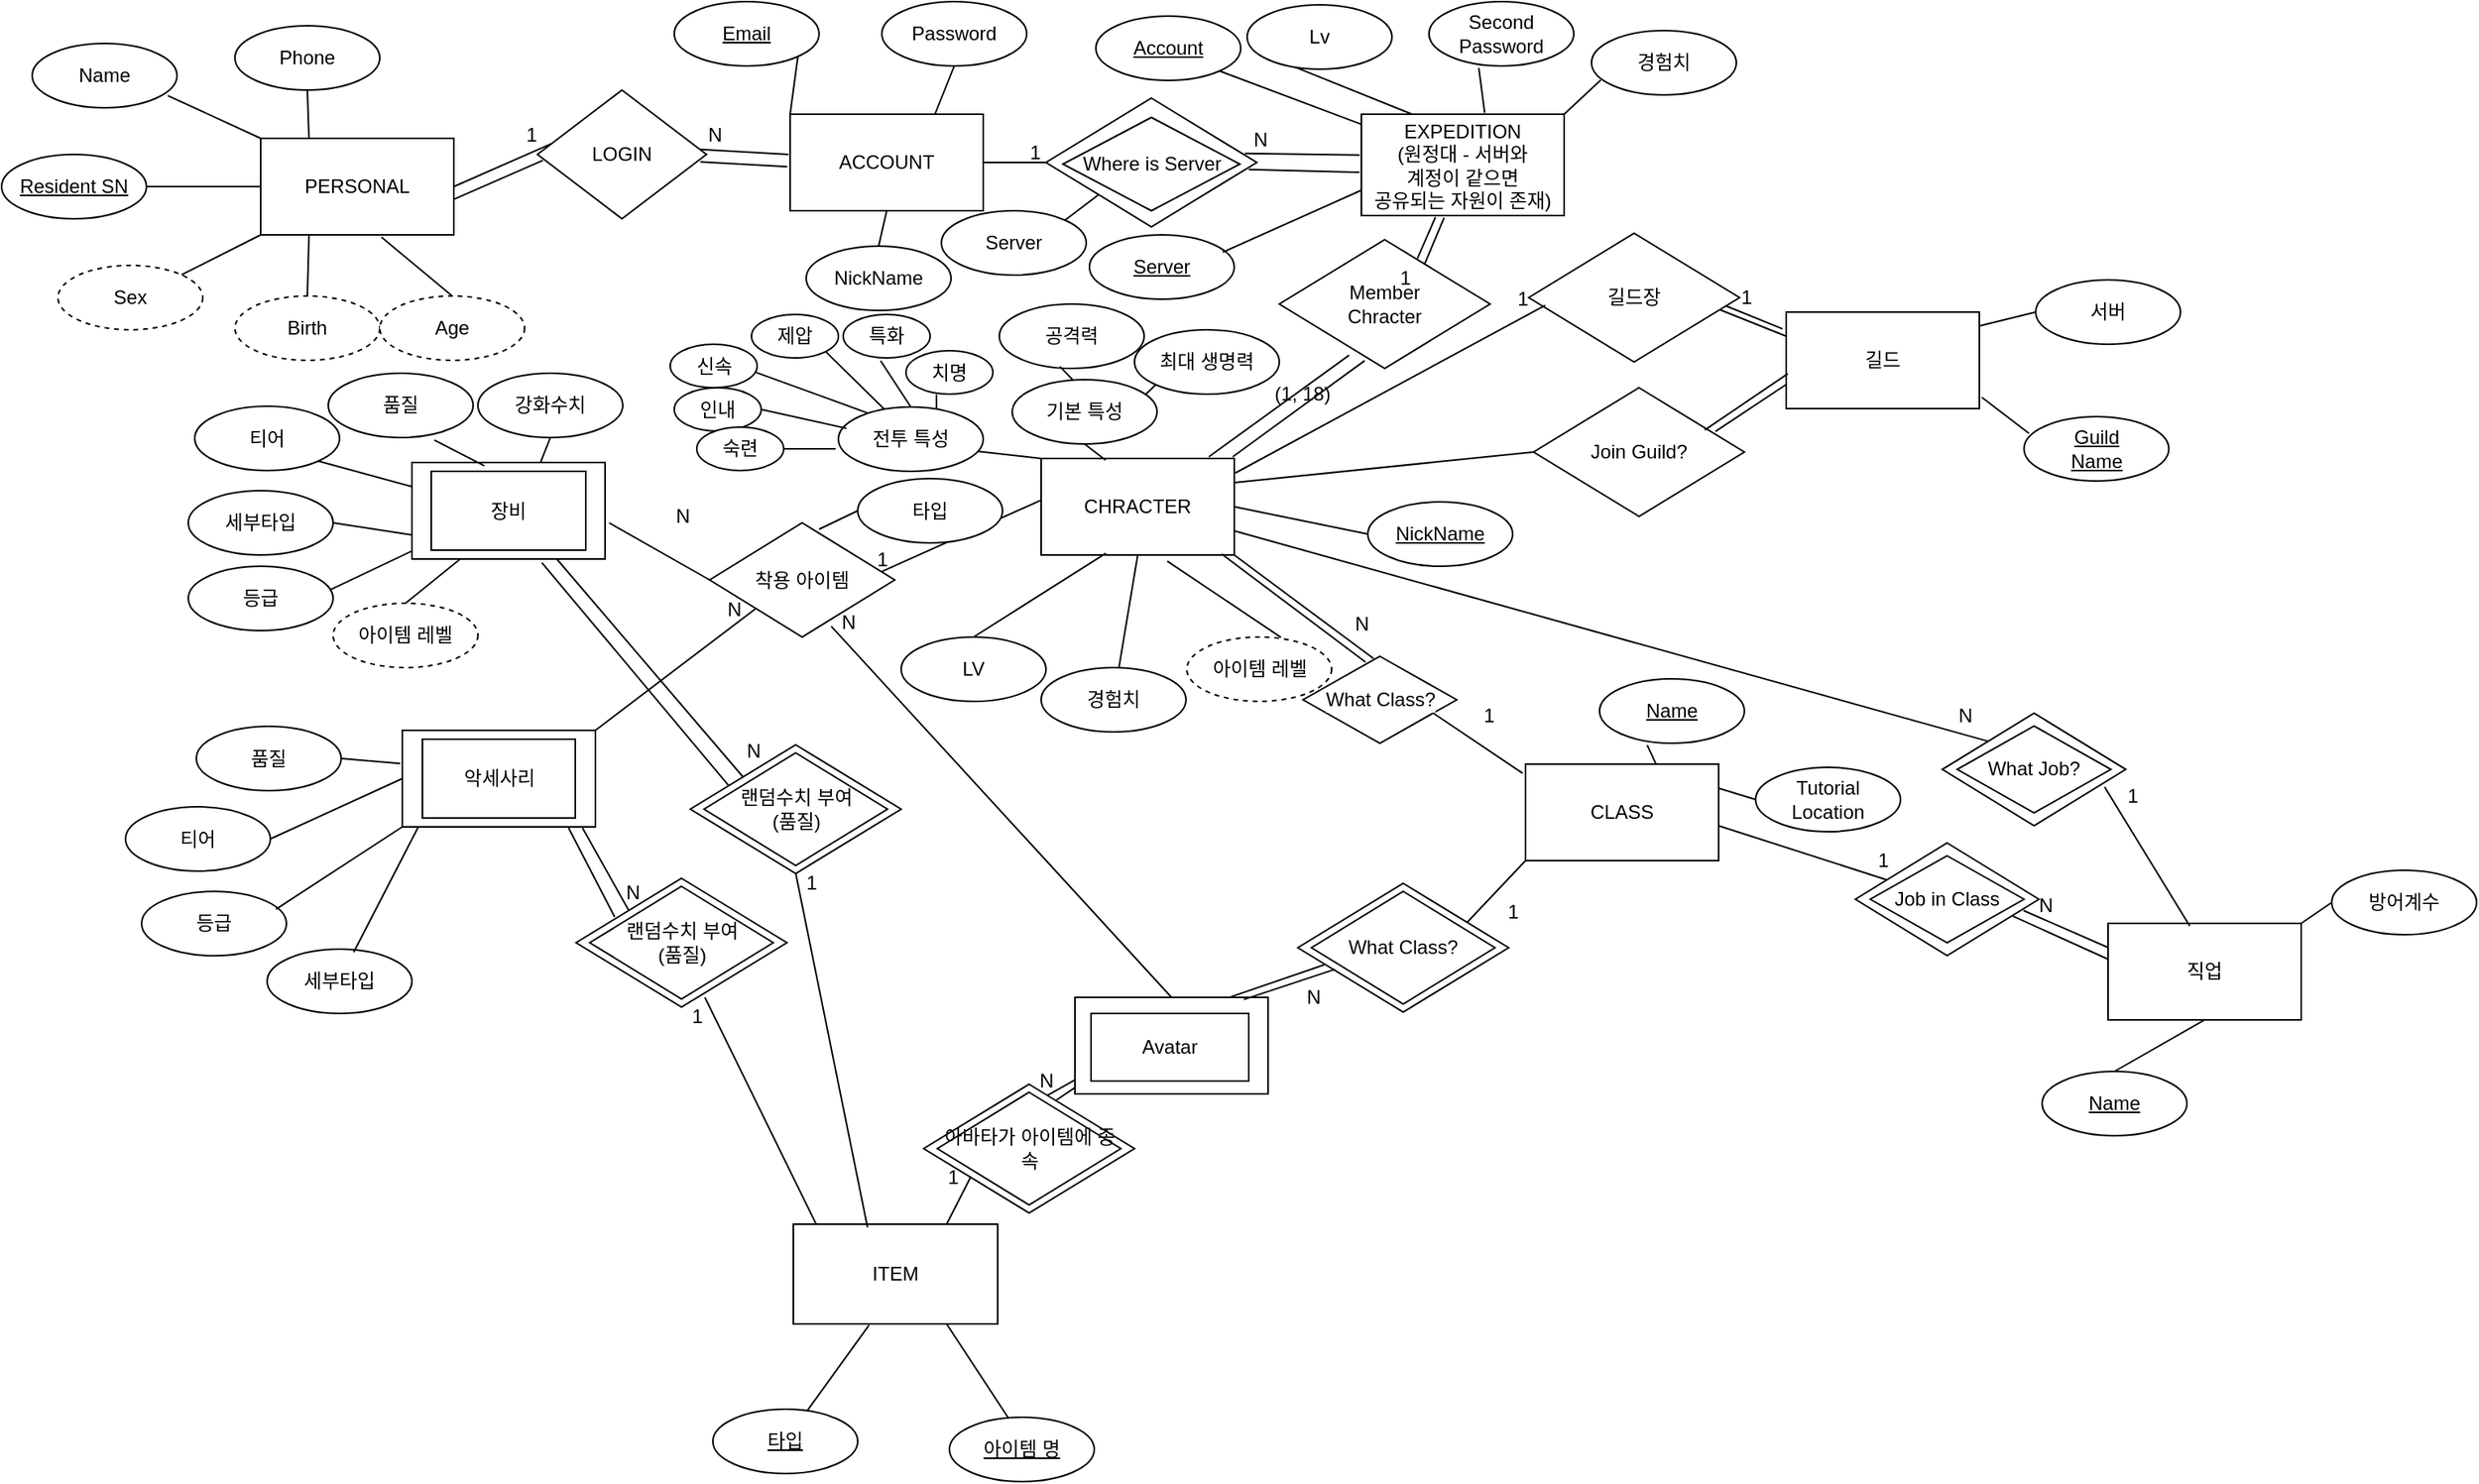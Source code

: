 <mxfile version="15.3.0" type="device"><diagram id="PRyMqrD51LZYALv18PXP" name="Page-1"><mxGraphModel dx="2249" dy="762" grid="0" gridSize="10" guides="1" tooltips="1" connect="1" arrows="1" fold="1" page="1" pageScale="1" pageWidth="827" pageHeight="1169" background="#FFFFFF" math="0" shadow="0"><root><mxCell id="0"/><mxCell id="1" parent="0"/><mxCell id="XZS2H1NHje9t-O2PK_zR-1" value="PERSONAL" style="rounded=0;whiteSpace=wrap;html=1;" parent="1" vertex="1"><mxGeometry x="-74" y="90" width="120" height="60" as="geometry"/></mxCell><mxCell id="XZS2H1NHje9t-O2PK_zR-3" value="CHRACTER" style="rounded=0;whiteSpace=wrap;html=1;" parent="1" vertex="1"><mxGeometry x="411" y="289" width="120" height="60" as="geometry"/></mxCell><mxCell id="XZS2H1NHje9t-O2PK_zR-4" value="EXPEDITION&lt;br&gt;(원정대 - 서버와&lt;br&gt;계정이 같으면&lt;br&gt;공유되는 자원이 존재)" style="rounded=0;whiteSpace=wrap;html=1;" parent="1" vertex="1"><mxGeometry x="610" y="75" width="126" height="63" as="geometry"/></mxCell><mxCell id="XZS2H1NHje9t-O2PK_zR-6" value="Name" style="ellipse;whiteSpace=wrap;html=1;" parent="1" vertex="1"><mxGeometry x="-216" y="31" width="90" height="40" as="geometry"/></mxCell><mxCell id="XZS2H1NHje9t-O2PK_zR-7" value="" style="endArrow=none;html=1;rounded=0;exitX=0.936;exitY=0.81;exitDx=0;exitDy=0;entryX=0;entryY=0;entryDx=0;entryDy=0;exitPerimeter=0;" parent="1" source="XZS2H1NHje9t-O2PK_zR-6" target="XZS2H1NHje9t-O2PK_zR-1" edge="1"><mxGeometry width="50" height="50" relative="1" as="geometry"><mxPoint x="-104" y="320" as="sourcePoint"/><mxPoint x="-54" y="270" as="targetPoint"/></mxGeometry></mxCell><mxCell id="XZS2H1NHje9t-O2PK_zR-8" value="Sex" style="ellipse;whiteSpace=wrap;html=1;dashed=1;" parent="1" vertex="1"><mxGeometry x="-200" y="169" width="90" height="40" as="geometry"/></mxCell><mxCell id="XZS2H1NHje9t-O2PK_zR-9" value="Birth" style="ellipse;whiteSpace=wrap;html=1;dashed=1;" parent="1" vertex="1"><mxGeometry x="-90" y="188" width="90" height="40" as="geometry"/></mxCell><mxCell id="XZS2H1NHje9t-O2PK_zR-10" value="Age" style="ellipse;whiteSpace=wrap;html=1;dashed=1;" parent="1" vertex="1"><mxGeometry y="188" width="90" height="40" as="geometry"/></mxCell><mxCell id="XZS2H1NHje9t-O2PK_zR-11" value="Phone" style="ellipse;whiteSpace=wrap;html=1;" parent="1" vertex="1"><mxGeometry x="-90" y="20" width="90" height="40" as="geometry"/></mxCell><mxCell id="XZS2H1NHje9t-O2PK_zR-12" value="NickName" style="ellipse;whiteSpace=wrap;html=1;" parent="1" vertex="1"><mxGeometry x="265" y="157" width="90" height="40" as="geometry"/></mxCell><mxCell id="XZS2H1NHje9t-O2PK_zR-13" value="Email" style="ellipse;whiteSpace=wrap;html=1;fontStyle=4" parent="1" vertex="1"><mxGeometry x="183" y="5" width="90" height="40" as="geometry"/></mxCell><mxCell id="XZS2H1NHje9t-O2PK_zR-14" value="Lv" style="ellipse;whiteSpace=wrap;html=1;" parent="1" vertex="1"><mxGeometry x="539" y="7" width="90" height="40" as="geometry"/></mxCell><mxCell id="XZS2H1NHje9t-O2PK_zR-15" value="Password" style="ellipse;whiteSpace=wrap;html=1;" parent="1" vertex="1"><mxGeometry x="312" y="5" width="90" height="40" as="geometry"/></mxCell><mxCell id="XZS2H1NHje9t-O2PK_zR-16" value="ACCOUNT" style="rounded=0;whiteSpace=wrap;html=1;" parent="1" vertex="1"><mxGeometry x="255" y="75" width="120" height="60" as="geometry"/></mxCell><mxCell id="XZS2H1NHje9t-O2PK_zR-18" value="" style="endArrow=none;html=1;rounded=0;entryX=0;entryY=0;entryDx=0;entryDy=0;exitX=1;exitY=1;exitDx=0;exitDy=0;" parent="1" source="XZS2H1NHje9t-O2PK_zR-13" target="XZS2H1NHje9t-O2PK_zR-16" edge="1"><mxGeometry width="50" height="50" relative="1" as="geometry"><mxPoint x="243" y="45" as="sourcePoint"/><mxPoint x="301" y="72" as="targetPoint"/></mxGeometry></mxCell><mxCell id="XZS2H1NHje9t-O2PK_zR-19" value="" style="endArrow=none;html=1;rounded=0;exitX=0.962;exitY=0.461;exitDx=0;exitDy=0;exitPerimeter=0;" parent="1" source="XZS2H1NHje9t-O2PK_zR-36" edge="1"><mxGeometry width="50" height="50" relative="1" as="geometry"><mxPoint x="200.0" y="183.002" as="sourcePoint"/><mxPoint x="254" y="100" as="targetPoint"/></mxGeometry></mxCell><mxCell id="XZS2H1NHje9t-O2PK_zR-20" value="" style="endArrow=none;html=1;rounded=0;entryX=0.25;entryY=0;entryDx=0;entryDy=0;exitX=0.5;exitY=1;exitDx=0;exitDy=0;" parent="1" source="XZS2H1NHje9t-O2PK_zR-11" target="XZS2H1NHje9t-O2PK_zR-1" edge="1"><mxGeometry width="50" height="50" relative="1" as="geometry"><mxPoint x="6.82" y="54.142" as="sourcePoint"/><mxPoint x="27.0" y="90" as="targetPoint"/></mxGeometry></mxCell><mxCell id="XZS2H1NHje9t-O2PK_zR-21" value="" style="endArrow=none;html=1;rounded=0;entryX=0.5;entryY=0;entryDx=0;entryDy=0;exitX=0.5;exitY=1;exitDx=0;exitDy=0;" parent="1" source="XZS2H1NHje9t-O2PK_zR-16" target="XZS2H1NHje9t-O2PK_zR-12" edge="1"><mxGeometry width="50" height="50" relative="1" as="geometry"><mxPoint x="403.0" y="121.142" as="sourcePoint"/><mxPoint x="423.18" y="157" as="targetPoint"/></mxGeometry></mxCell><mxCell id="XZS2H1NHje9t-O2PK_zR-22" value="" style="endArrow=none;html=1;rounded=0;exitX=1.002;exitY=0.63;exitDx=0;exitDy=0;exitPerimeter=0;entryX=0.032;entryY=0.546;entryDx=0;entryDy=0;entryPerimeter=0;" parent="1" source="XZS2H1NHje9t-O2PK_zR-1" target="XZS2H1NHje9t-O2PK_zR-36" edge="1"><mxGeometry width="50" height="50" relative="1" as="geometry"><mxPoint x="110.0" y="171.072" as="sourcePoint"/><mxPoint x="109" y="111" as="targetPoint"/></mxGeometry></mxCell><mxCell id="XZS2H1NHje9t-O2PK_zR-23" value="" style="endArrow=none;html=1;rounded=0;entryX=-0.015;entryY=0.543;entryDx=0;entryDy=0;exitX=0.964;exitY=0.558;exitDx=0;exitDy=0;exitPerimeter=0;entryPerimeter=0;" parent="1" source="XZS2H1NHje9t-O2PK_zR-36" target="XZS2H1NHje9t-O2PK_zR-16" edge="1"><mxGeometry width="50" height="50" relative="1" as="geometry"><mxPoint x="200.0" y="135.002" as="sourcePoint"/><mxPoint x="220.18" y="170.86" as="targetPoint"/></mxGeometry></mxCell><mxCell id="XZS2H1NHje9t-O2PK_zR-24" value="" style="endArrow=none;html=1;rounded=0;entryX=0.08;entryY=0.418;entryDx=0;entryDy=0;exitX=1;exitY=0.5;exitDx=0;exitDy=0;entryPerimeter=0;" parent="1" source="XZS2H1NHje9t-O2PK_zR-1" target="XZS2H1NHje9t-O2PK_zR-36" edge="1"><mxGeometry width="50" height="50" relative="1" as="geometry"><mxPoint x="220.0" y="223.002" as="sourcePoint"/><mxPoint x="240.18" y="258.86" as="targetPoint"/></mxGeometry></mxCell><mxCell id="XZS2H1NHje9t-O2PK_zR-25" value="" style="endArrow=none;html=1;rounded=0;entryX=0;entryY=0.5;entryDx=0;entryDy=0;exitX=1;exitY=0.5;exitDx=0;exitDy=0;" parent="1" source="XZS2H1NHje9t-O2PK_zR-16" target="XZS2H1NHje9t-O2PK_zR-34" edge="1"><mxGeometry width="50" height="50" relative="1" as="geometry"><mxPoint x="381.82" y="104.142" as="sourcePoint"/><mxPoint x="402.0" y="140" as="targetPoint"/></mxGeometry></mxCell><mxCell id="XZS2H1NHje9t-O2PK_zR-26" value="" style="endArrow=none;html=1;rounded=0;entryX=0.333;entryY=0.97;entryDx=0;entryDy=0;exitX=0.25;exitY=0;exitDx=0;exitDy=0;entryPerimeter=0;" parent="1" source="XZS2H1NHje9t-O2PK_zR-4" target="XZS2H1NHje9t-O2PK_zR-14" edge="1"><mxGeometry width="50" height="50" relative="1" as="geometry"><mxPoint x="659.91" y="190.002" as="sourcePoint"/><mxPoint x="680.09" y="225.86" as="targetPoint"/></mxGeometry></mxCell><mxCell id="XZS2H1NHje9t-O2PK_zR-27" value="" style="endArrow=none;html=1;rounded=0;entryX=1;entryY=0;entryDx=0;entryDy=0;exitX=0;exitY=1;exitDx=0;exitDy=0;" parent="1" source="XZS2H1NHje9t-O2PK_zR-34" target="XZS2H1NHje9t-O2PK_zR-35" edge="1"><mxGeometry width="50" height="50" relative="1" as="geometry"><mxPoint x="228.0" y="273.142" as="sourcePoint"/><mxPoint x="248.18" y="309" as="targetPoint"/></mxGeometry></mxCell><mxCell id="XZS2H1NHje9t-O2PK_zR-28" value="" style="endArrow=none;html=1;rounded=0;entryX=0.5;entryY=0;entryDx=0;entryDy=0;exitX=0.625;exitY=1.023;exitDx=0;exitDy=0;exitPerimeter=0;" parent="1" source="XZS2H1NHje9t-O2PK_zR-1" target="XZS2H1NHje9t-O2PK_zR-10" edge="1"><mxGeometry width="50" height="50" relative="1" as="geometry"><mxPoint x="9.82" y="154.142" as="sourcePoint"/><mxPoint x="30.0" y="190" as="targetPoint"/></mxGeometry></mxCell><mxCell id="XZS2H1NHje9t-O2PK_zR-29" value="" style="endArrow=none;html=1;rounded=0;entryX=0.5;entryY=0;entryDx=0;entryDy=0;exitX=0.25;exitY=1;exitDx=0;exitDy=0;" parent="1" source="XZS2H1NHje9t-O2PK_zR-1" target="XZS2H1NHje9t-O2PK_zR-9" edge="1"><mxGeometry width="50" height="50" relative="1" as="geometry"><mxPoint x="-32.0" y="159.002" as="sourcePoint"/><mxPoint x="-11.82" y="194.86" as="targetPoint"/></mxGeometry></mxCell><mxCell id="XZS2H1NHje9t-O2PK_zR-30" value="" style="endArrow=none;html=1;rounded=0;entryX=0;entryY=1;entryDx=0;entryDy=0;exitX=1;exitY=0;exitDx=0;exitDy=0;" parent="1" source="XZS2H1NHje9t-O2PK_zR-8" target="XZS2H1NHje9t-O2PK_zR-1" edge="1"><mxGeometry width="50" height="50" relative="1" as="geometry"><mxPoint x="-122.0" y="145.002" as="sourcePoint"/><mxPoint x="-101.82" y="180.86" as="targetPoint"/></mxGeometry></mxCell><mxCell id="XZS2H1NHje9t-O2PK_zR-31" value="" style="endArrow=none;html=1;rounded=0;entryX=0;entryY=0.5;entryDx=0;entryDy=0;exitX=1;exitY=0.5;exitDx=0;exitDy=0;" parent="1" source="XZS2H1NHje9t-O2PK_zR-33" target="XZS2H1NHje9t-O2PK_zR-1" edge="1"><mxGeometry width="50" height="50" relative="1" as="geometry"><mxPoint x="-122.0" y="128.002" as="sourcePoint"/><mxPoint x="-101.82" y="163.86" as="targetPoint"/></mxGeometry></mxCell><mxCell id="XZS2H1NHje9t-O2PK_zR-32" value="" style="endArrow=none;html=1;rounded=0;entryX=0.75;entryY=0;entryDx=0;entryDy=0;exitX=0.5;exitY=1;exitDx=0;exitDy=0;" parent="1" source="XZS2H1NHje9t-O2PK_zR-15" target="XZS2H1NHje9t-O2PK_zR-16" edge="1"><mxGeometry width="50" height="50" relative="1" as="geometry"><mxPoint x="398.0" y="78.002" as="sourcePoint"/><mxPoint x="418.18" y="113.86" as="targetPoint"/></mxGeometry></mxCell><mxCell id="XZS2H1NHje9t-O2PK_zR-33" value="Resident SN" style="ellipse;whiteSpace=wrap;html=1;fontStyle=4" parent="1" vertex="1"><mxGeometry x="-235" y="100" width="90" height="40" as="geometry"/></mxCell><mxCell id="XZS2H1NHje9t-O2PK_zR-34" value="" style="rhombus;whiteSpace=wrap;html=1;" parent="1" vertex="1"><mxGeometry x="414" y="65" width="131" height="80" as="geometry"/></mxCell><mxCell id="XZS2H1NHje9t-O2PK_zR-35" value="Server" style="ellipse;whiteSpace=wrap;html=1;" parent="1" vertex="1"><mxGeometry x="349" y="135" width="90" height="40" as="geometry"/></mxCell><mxCell id="XZS2H1NHje9t-O2PK_zR-36" value="LOGIN" style="rhombus;whiteSpace=wrap;html=1;" parent="1" vertex="1"><mxGeometry x="98" y="60" width="105" height="80" as="geometry"/></mxCell><mxCell id="XZS2H1NHje9t-O2PK_zR-37" value="" style="endArrow=none;html=1;rounded=0;exitX=0.943;exitY=0.43;exitDx=0;exitDy=0;exitPerimeter=0;entryX=-0.008;entryY=0.403;entryDx=0;entryDy=0;entryPerimeter=0;" parent="1" source="XZS2H1NHje9t-O2PK_zR-34" target="XZS2H1NHje9t-O2PK_zR-4" edge="1"><mxGeometry width="50" height="50" relative="1" as="geometry"><mxPoint x="562.0" y="121.142" as="sourcePoint"/><mxPoint x="597" y="99" as="targetPoint"/></mxGeometry></mxCell><mxCell id="XZS2H1NHje9t-O2PK_zR-38" value="" style="endArrow=none;html=1;rounded=0;entryX=-0.009;entryY=0.574;entryDx=0;entryDy=0;exitX=0.962;exitY=0.555;exitDx=0;exitDy=0;exitPerimeter=0;entryPerimeter=0;" parent="1" source="XZS2H1NHje9t-O2PK_zR-34" target="XZS2H1NHje9t-O2PK_zR-4" edge="1"><mxGeometry width="50" height="50" relative="1" as="geometry"><mxPoint x="549.0" y="121.142" as="sourcePoint"/><mxPoint x="569.18" y="157.0" as="targetPoint"/></mxGeometry></mxCell><mxCell id="XZS2H1NHje9t-O2PK_zR-39" value="" style="endArrow=none;html=1;rounded=0;entryX=0.608;entryY=-0.013;entryDx=0;entryDy=0;exitX=0.344;exitY=1.03;exitDx=0;exitDy=0;exitPerimeter=0;entryPerimeter=0;" parent="1" source="XZS2H1NHje9t-O2PK_zR-53" target="XZS2H1NHje9t-O2PK_zR-4" edge="1"><mxGeometry width="50" height="50" relative="1" as="geometry"><mxPoint x="601.0" y="221.002" as="sourcePoint"/><mxPoint x="621.18" y="256.86" as="targetPoint"/></mxGeometry></mxCell><mxCell id="XZS2H1NHje9t-O2PK_zR-44" value="" style="endArrow=none;html=1;rounded=0;entryX=0.064;entryY=0.769;entryDx=0;entryDy=0;exitX=1;exitY=0;exitDx=0;exitDy=0;entryPerimeter=0;" parent="1" source="XZS2H1NHje9t-O2PK_zR-4" target="XZS2H1NHje9t-O2PK_zR-54" edge="1"><mxGeometry width="50" height="50" relative="1" as="geometry"><mxPoint x="739.0" y="67.002" as="sourcePoint"/><mxPoint x="759.18" y="102.86" as="targetPoint"/></mxGeometry></mxCell><mxCell id="XZS2H1NHje9t-O2PK_zR-45" value="" style="endArrow=none;html=1;rounded=0;exitX=0.5;exitY=1;exitDx=0;exitDy=0;" parent="1" source="XZS2H1NHje9t-O2PK_zR-3" target="XZS2H1NHje9t-O2PK_zR-89" edge="1"><mxGeometry width="50" height="50" relative="1" as="geometry"><mxPoint x="504.0" y="358.002" as="sourcePoint"/><mxPoint x="524.18" y="393.86" as="targetPoint"/></mxGeometry></mxCell><mxCell id="XZS2H1NHje9t-O2PK_zR-46" value="" style="endArrow=none;html=1;rounded=0;entryX=0.5;entryY=0;entryDx=0;entryDy=0;exitX=0.335;exitY=0.983;exitDx=0;exitDy=0;exitPerimeter=0;" parent="1" source="XZS2H1NHje9t-O2PK_zR-3" target="XZS2H1NHje9t-O2PK_zR-88" edge="1"><mxGeometry width="50" height="50" relative="1" as="geometry"><mxPoint x="458.0" y="352.142" as="sourcePoint"/><mxPoint x="478.18" y="388.0" as="targetPoint"/></mxGeometry></mxCell><mxCell id="XZS2H1NHje9t-O2PK_zR-47" value="" style="endArrow=none;html=1;rounded=0;exitX=0.405;exitY=0.94;exitDx=0;exitDy=0;exitPerimeter=0;" parent="1" source="XZS2H1NHje9t-O2PK_zR-79" edge="1"><mxGeometry width="50" height="50" relative="1" as="geometry"><mxPoint x="583.0" y="333.002" as="sourcePoint"/><mxPoint x="530" y="288" as="targetPoint"/></mxGeometry></mxCell><mxCell id="XZS2H1NHje9t-O2PK_zR-48" value="" style="endArrow=none;html=1;rounded=0;entryX=0.868;entryY=-0.017;entryDx=0;entryDy=0;exitX=0.331;exitY=0.898;exitDx=0;exitDy=0;exitPerimeter=0;entryPerimeter=0;" parent="1" source="XZS2H1NHje9t-O2PK_zR-79" target="XZS2H1NHje9t-O2PK_zR-3" edge="1"><mxGeometry width="50" height="50" relative="1" as="geometry"><mxPoint x="455.0" y="236.002" as="sourcePoint"/><mxPoint x="475.18" y="271.86" as="targetPoint"/></mxGeometry></mxCell><mxCell id="XZS2H1NHje9t-O2PK_zR-51" value="1" style="text;html=1;align=center;verticalAlign=middle;resizable=0;points=[];autosize=1;strokeColor=none;fillColor=none;" parent="1" vertex="1"><mxGeometry x="86" y="79" width="16" height="18" as="geometry"/></mxCell><mxCell id="XZS2H1NHje9t-O2PK_zR-52" value="N" style="text;html=1;align=center;verticalAlign=middle;resizable=0;points=[];autosize=1;strokeColor=none;fillColor=none;" parent="1" vertex="1"><mxGeometry x="198" y="79" width="19" height="18" as="geometry"/></mxCell><mxCell id="XZS2H1NHje9t-O2PK_zR-53" value="Second&lt;br&gt;Password" style="ellipse;whiteSpace=wrap;html=1;" parent="1" vertex="1"><mxGeometry x="652" y="5" width="90" height="40" as="geometry"/></mxCell><mxCell id="XZS2H1NHje9t-O2PK_zR-54" value="경험치" style="ellipse;whiteSpace=wrap;html=1;" parent="1" vertex="1"><mxGeometry x="753" y="23" width="90" height="40" as="geometry"/></mxCell><mxCell id="XZS2H1NHje9t-O2PK_zR-75" value="" style="rounded=0;whiteSpace=wrap;html=1;" parent="1" vertex="1"><mxGeometry x="20" y="291.5" width="120" height="60" as="geometry"/></mxCell><mxCell id="XZS2H1NHje9t-O2PK_zR-79" value="Member&lt;br&gt;Chracter" style="rhombus;whiteSpace=wrap;html=1;" parent="1" vertex="1"><mxGeometry x="559" y="153" width="131" height="80" as="geometry"/></mxCell><mxCell id="XZS2H1NHje9t-O2PK_zR-80" value="1" style="text;html=1;align=center;verticalAlign=middle;resizable=0;points=[];autosize=1;strokeColor=none;fillColor=none;" parent="1" vertex="1"><mxGeometry x="399" y="90" width="16" height="18" as="geometry"/></mxCell><mxCell id="XZS2H1NHje9t-O2PK_zR-81" value="N" style="text;html=1;align=center;verticalAlign=middle;resizable=0;points=[];autosize=1;strokeColor=none;fillColor=none;" parent="1" vertex="1"><mxGeometry x="537" y="82" width="19" height="18" as="geometry"/></mxCell><mxCell id="XZS2H1NHje9t-O2PK_zR-82" value="" style="endArrow=none;html=1;rounded=0;entryX=0.689;entryY=0.19;entryDx=0;entryDy=0;exitX=0.408;exitY=1.021;exitDx=0;exitDy=0;exitPerimeter=0;entryPerimeter=0;" parent="1" source="XZS2H1NHje9t-O2PK_zR-4" target="XZS2H1NHje9t-O2PK_zR-79" edge="1"><mxGeometry width="50" height="50" relative="1" as="geometry"><mxPoint x="664.895" y="153.36" as="sourcePoint"/><mxPoint x="637.4" y="194.92" as="targetPoint"/></mxGeometry></mxCell><mxCell id="XZS2H1NHje9t-O2PK_zR-83" value="" style="endArrow=none;html=1;rounded=0;entryX=0.655;entryY=0.146;entryDx=0;entryDy=0;entryPerimeter=0;" parent="1" target="XZS2H1NHje9t-O2PK_zR-79" edge="1"><mxGeometry width="50" height="50" relative="1" as="geometry"><mxPoint x="656" y="139" as="sourcePoint"/><mxPoint x="629.0" y="194.14" as="targetPoint"/></mxGeometry></mxCell><mxCell id="XZS2H1NHje9t-O2PK_zR-84" value="(1, 18)" style="text;html=1;align=center;verticalAlign=middle;resizable=0;points=[];autosize=1;strokeColor=none;fillColor=none;" parent="1" vertex="1"><mxGeometry x="551" y="240" width="44" height="18" as="geometry"/></mxCell><mxCell id="XZS2H1NHje9t-O2PK_zR-85" value="1" style="text;html=1;align=center;verticalAlign=middle;resizable=0;points=[];autosize=1;strokeColor=none;fillColor=none;" parent="1" vertex="1"><mxGeometry x="629" y="168" width="16" height="18" as="geometry"/></mxCell><mxCell id="XZS2H1NHje9t-O2PK_zR-87" value="NickName" style="ellipse;whiteSpace=wrap;html=1;fontStyle=4" parent="1" vertex="1"><mxGeometry x="614" y="316" width="90" height="40" as="geometry"/></mxCell><mxCell id="XZS2H1NHje9t-O2PK_zR-88" value="LV" style="ellipse;whiteSpace=wrap;html=1;fontStyle=0" parent="1" vertex="1"><mxGeometry x="324" y="400" width="90" height="40" as="geometry"/></mxCell><mxCell id="XZS2H1NHje9t-O2PK_zR-89" value="경험치" style="ellipse;whiteSpace=wrap;html=1;fontStyle=0" parent="1" vertex="1"><mxGeometry x="411" y="419" width="90" height="40" as="geometry"/></mxCell><mxCell id="XZS2H1NHje9t-O2PK_zR-105" value="Account" style="ellipse;whiteSpace=wrap;html=1;fontStyle=4" parent="1" vertex="1"><mxGeometry x="445" y="14" width="90" height="40" as="geometry"/></mxCell><mxCell id="XZS2H1NHje9t-O2PK_zR-106" value="" style="endArrow=none;html=1;rounded=0;entryX=1;entryY=1;entryDx=0;entryDy=0;exitX=0.001;exitY=0.1;exitDx=0;exitDy=0;exitPerimeter=0;" parent="1" source="XZS2H1NHje9t-O2PK_zR-4" target="XZS2H1NHje9t-O2PK_zR-105" edge="1"><mxGeometry width="50" height="50" relative="1" as="geometry"><mxPoint x="602.03" y="79" as="sourcePoint"/><mxPoint x="531" y="49.8" as="targetPoint"/></mxGeometry></mxCell><mxCell id="XZS2H1NHje9t-O2PK_zR-107" value="Server" style="ellipse;whiteSpace=wrap;html=1;fontStyle=4" parent="1" vertex="1"><mxGeometry x="441" y="150" width="90" height="40" as="geometry"/></mxCell><mxCell id="XZS2H1NHje9t-O2PK_zR-108" value="" style="endArrow=none;html=1;rounded=0;entryX=0;entryY=0.75;entryDx=0;entryDy=0;exitX=0.92;exitY=0.271;exitDx=0;exitDy=0;exitPerimeter=0;" parent="1" source="XZS2H1NHje9t-O2PK_zR-107" target="XZS2H1NHje9t-O2PK_zR-4" edge="1"><mxGeometry width="50" height="50" relative="1" as="geometry"><mxPoint x="539.0" y="159.83" as="sourcePoint"/><mxPoint x="572.871" y="123.999" as="targetPoint"/></mxGeometry></mxCell><mxCell id="XZS2H1NHje9t-O2PK_zR-112" value="강화수치" style="ellipse;whiteSpace=wrap;html=1;fontStyle=0" parent="1" vertex="1"><mxGeometry x="61" y="236" width="90" height="40" as="geometry"/></mxCell><mxCell id="XZS2H1NHje9t-O2PK_zR-113" value="" style="rounded=0;whiteSpace=wrap;html=1;" parent="1" vertex="1"><mxGeometry x="14" y="458" width="120" height="60" as="geometry"/></mxCell><mxCell id="XZS2H1NHje9t-O2PK_zR-117" value="" style="endArrow=none;html=1;rounded=0;entryX=0.932;entryY=0.425;entryDx=0;entryDy=0;entryPerimeter=0;exitX=0.004;exitY=0.428;exitDx=0;exitDy=0;exitPerimeter=0;" parent="1" source="XZS2H1NHje9t-O2PK_zR-3" target="XZS2H1NHje9t-O2PK_zR-166" edge="1"><mxGeometry width="50" height="50" relative="1" as="geometry"><mxPoint x="388" y="309" as="sourcePoint"/><mxPoint x="316.175" y="319.88" as="targetPoint"/></mxGeometry></mxCell><mxCell id="XZS2H1NHje9t-O2PK_zR-118" value="" style="endArrow=none;html=1;rounded=0;entryX=1.021;entryY=0.625;entryDx=0;entryDy=0;exitX=0;exitY=0.5;exitDx=0;exitDy=0;entryPerimeter=0;" parent="1" source="XZS2H1NHje9t-O2PK_zR-166" target="XZS2H1NHje9t-O2PK_zR-75" edge="1"><mxGeometry width="50" height="50" relative="1" as="geometry"><mxPoint x="198.799" y="333" as="sourcePoint"/><mxPoint x="170.28" y="349" as="targetPoint"/></mxGeometry></mxCell><mxCell id="XZS2H1NHje9t-O2PK_zR-124" value="" style="endArrow=none;html=1;rounded=0;entryX=0.25;entryY=1;entryDx=0;entryDy=0;exitX=0.5;exitY=0;exitDx=0;exitDy=0;" parent="1" source="XZS2H1NHje9t-O2PK_zR-135" target="XZS2H1NHje9t-O2PK_zR-75" edge="1"><mxGeometry width="50" height="50" relative="1" as="geometry"><mxPoint x="109.0" y="584.6" as="sourcePoint"/><mxPoint x="124.28" y="513" as="targetPoint"/></mxGeometry></mxCell><mxCell id="XZS2H1NHje9t-O2PK_zR-127" value="" style="endArrow=none;html=1;rounded=0;entryX=0.653;entryY=1.064;entryDx=0;entryDy=0;exitX=0.65;exitY=0.004;exitDx=0;exitDy=0;exitPerimeter=0;entryPerimeter=0;" parent="1" source="XZS2H1NHje9t-O2PK_zR-143" target="XZS2H1NHje9t-O2PK_zR-3" edge="1"><mxGeometry width="50" height="50" relative="1" as="geometry"><mxPoint x="564.36" y="511.6" as="sourcePoint"/><mxPoint x="579.64" y="440" as="targetPoint"/></mxGeometry></mxCell><mxCell id="XZS2H1NHje9t-O2PK_zR-131" value="1" style="text;html=1;align=center;verticalAlign=middle;resizable=0;points=[];autosize=1;strokeColor=none;fillColor=none;" parent="1" vertex="1"><mxGeometry x="304" y="343" width="16" height="18" as="geometry"/></mxCell><mxCell id="XZS2H1NHje9t-O2PK_zR-132" value="N" style="text;html=1;align=center;verticalAlign=middle;resizable=0;points=[];autosize=1;strokeColor=none;fillColor=none;" parent="1" vertex="1"><mxGeometry x="178" y="316" width="19" height="18" as="geometry"/></mxCell><mxCell id="XZS2H1NHje9t-O2PK_zR-133" value="품질" style="ellipse;whiteSpace=wrap;html=1;fontStyle=0" parent="1" vertex="1"><mxGeometry x="-32" y="236" width="90" height="40" as="geometry"/></mxCell><mxCell id="XZS2H1NHje9t-O2PK_zR-134" value="티어" style="ellipse;whiteSpace=wrap;html=1;fontStyle=0" parent="1" vertex="1"><mxGeometry x="-115" y="256.5" width="90" height="40" as="geometry"/></mxCell><mxCell id="XZS2H1NHje9t-O2PK_zR-135" value="아이템 레벨" style="ellipse;whiteSpace=wrap;html=1;dashed=1;" parent="1" vertex="1"><mxGeometry x="-29" y="379" width="90" height="40" as="geometry"/></mxCell><mxCell id="XZS2H1NHje9t-O2PK_zR-143" value="아이템 레벨" style="ellipse;whiteSpace=wrap;html=1;dashed=1;" parent="1" vertex="1"><mxGeometry x="501.5" y="400" width="90" height="40" as="geometry"/></mxCell><mxCell id="XZS2H1NHje9t-O2PK_zR-144" value="Avatar" style="rounded=0;whiteSpace=wrap;html=1;" parent="1" vertex="1"><mxGeometry x="432" y="624" width="120" height="60" as="geometry"/></mxCell><mxCell id="XZS2H1NHje9t-O2PK_zR-145" value="품질" style="ellipse;whiteSpace=wrap;html=1;fontStyle=0" parent="1" vertex="1"><mxGeometry x="-114" y="455.5" width="90" height="40" as="geometry"/></mxCell><mxCell id="XZS2H1NHje9t-O2PK_zR-146" value="티어" style="ellipse;whiteSpace=wrap;html=1;fontStyle=0" parent="1" vertex="1"><mxGeometry x="-158" y="505.5" width="90" height="40" as="geometry"/></mxCell><mxCell id="XZS2H1NHje9t-O2PK_zR-166" value="착용 아이템" style="rhombus;whiteSpace=wrap;html=1;" parent="1" vertex="1"><mxGeometry x="205" y="329" width="115" height="71" as="geometry"/></mxCell><mxCell id="XZS2H1NHje9t-O2PK_zR-168" value="CLASS" style="rounded=0;whiteSpace=wrap;html=1;" parent="1" vertex="1"><mxGeometry x="712" y="479" width="120" height="60" as="geometry"/></mxCell><mxCell id="XZS2H1NHje9t-O2PK_zR-169" value="" style="rhombus;whiteSpace=wrap;html=1;" parent="1" vertex="1"><mxGeometry x="570.5" y="553.12" width="131" height="80" as="geometry"/></mxCell><mxCell id="XZS2H1NHje9t-O2PK_zR-172" value="What Class?" style="rhombus;whiteSpace=wrap;html=1;" parent="1" vertex="1"><mxGeometry x="579" y="558.12" width="114" height="70" as="geometry"/></mxCell><mxCell id="XZS2H1NHje9t-O2PK_zR-173" value="" style="endArrow=none;html=1;rounded=0;entryX=0;entryY=1;entryDx=0;entryDy=0;exitX=0.804;exitY=0.302;exitDx=0;exitDy=0;exitPerimeter=0;" parent="1" source="XZS2H1NHje9t-O2PK_zR-169" target="XZS2H1NHje9t-O2PK_zR-168" edge="1"><mxGeometry width="50" height="50" relative="1" as="geometry"><mxPoint x="693.001" y="691.12" as="sourcePoint"/><mxPoint x="721.2" y="549.0" as="targetPoint"/></mxGeometry></mxCell><mxCell id="XZS2H1NHje9t-O2PK_zR-174" value="" style="endArrow=none;html=1;rounded=0;entryX=0.125;entryY=0.633;entryDx=0;entryDy=0;exitX=0.807;exitY=-0.005;exitDx=0;exitDy=0;exitPerimeter=0;entryPerimeter=0;" parent="1" source="XZS2H1NHje9t-O2PK_zR-144" target="XZS2H1NHje9t-O2PK_zR-169" edge="1"><mxGeometry width="50" height="50" relative="1" as="geometry"><mxPoint x="521.624" y="637.4" as="sourcePoint"/><mxPoint x="601.0" y="618.12" as="targetPoint"/></mxGeometry></mxCell><mxCell id="XZS2H1NHje9t-O2PK_zR-175" value="" style="endArrow=none;html=1;rounded=0;entryX=0.176;entryY=0.668;entryDx=0;entryDy=0;entryPerimeter=0;exitX=0.875;exitY=0.022;exitDx=0;exitDy=0;exitPerimeter=0;" parent="1" source="XZS2H1NHje9t-O2PK_zR-144" target="XZS2H1NHje9t-O2PK_zR-169" edge="1"><mxGeometry width="50" height="50" relative="1" as="geometry"><mxPoint x="548" y="646.12" as="sourcePoint"/><mxPoint x="596.875" y="613.76" as="targetPoint"/></mxGeometry></mxCell><mxCell id="XZS2H1NHje9t-O2PK_zR-178" value="" style="endArrow=none;html=1;rounded=0;entryX=-0.015;entryY=0.095;entryDx=0;entryDy=0;exitX=0.852;exitY=0.66;exitDx=0;exitDy=0;exitPerimeter=0;entryPerimeter=0;strokeColor=default;labelBackgroundColor=default;fontColor=default;" parent="1" source="XZS2H1NHje9t-O2PK_zR-206" target="XZS2H1NHje9t-O2PK_zR-168" edge="1"><mxGeometry width="50" height="50" relative="1" as="geometry"><mxPoint x="665.39" y="449.99" as="sourcePoint"/><mxPoint x="670.0" y="424.0" as="targetPoint"/></mxGeometry></mxCell><mxCell id="XZS2H1NHje9t-O2PK_zR-179" value="" style="endArrow=none;html=1;rounded=0;entryX=0.407;entryY=0.067;entryDx=0;entryDy=0;exitX=0.935;exitY=0.99;exitDx=0;exitDy=0;exitPerimeter=0;entryPerimeter=0;" parent="1" source="XZS2H1NHje9t-O2PK_zR-3" target="XZS2H1NHje9t-O2PK_zR-206" edge="1"><mxGeometry width="50" height="50" relative="1" as="geometry"><mxPoint x="486.64" y="521.82" as="sourcePoint"/><mxPoint x="605.649" y="407" as="targetPoint"/></mxGeometry></mxCell><mxCell id="XZS2H1NHje9t-O2PK_zR-180" value="" style="endArrow=none;html=1;rounded=0;entryX=0.459;entryY=0.026;entryDx=0;entryDy=0;entryPerimeter=0;exitX=1;exitY=1;exitDx=0;exitDy=0;" parent="1" source="XZS2H1NHje9t-O2PK_zR-3" target="XZS2H1NHje9t-O2PK_zR-206" edge="1"><mxGeometry width="50" height="50" relative="1" as="geometry"><mxPoint x="496.8" y="521.12" as="sourcePoint"/><mxPoint x="609.055" y="405.4" as="targetPoint"/></mxGeometry></mxCell><mxCell id="XZS2H1NHje9t-O2PK_zR-185" value="Tutorial Location" style="ellipse;whiteSpace=wrap;html=1;fontStyle=0" parent="1" vertex="1"><mxGeometry x="855" y="481" width="90" height="40" as="geometry"/></mxCell><mxCell id="XZS2H1NHje9t-O2PK_zR-186" value="&lt;u&gt;Name&lt;/u&gt;" style="ellipse;whiteSpace=wrap;html=1;fontStyle=0;fillColor=default;strokeColor=default;fontColor=default;" parent="1" vertex="1"><mxGeometry x="758" y="426" width="90" height="40" as="geometry"/></mxCell><mxCell id="XZS2H1NHje9t-O2PK_zR-187" value="타입" style="ellipse;whiteSpace=wrap;html=1;fontStyle=0" parent="1" vertex="1"><mxGeometry x="297" y="301.5" width="90" height="40" as="geometry"/></mxCell><mxCell id="XZS2H1NHje9t-O2PK_zR-188" value="" style="endArrow=none;html=1;rounded=0;exitX=0;exitY=0.5;exitDx=0;exitDy=0;entryX=0.912;entryY=0.343;entryDx=0;entryDy=0;entryPerimeter=0;" parent="1" source="XZS2H1NHje9t-O2PK_zR-187" edge="1"><mxGeometry width="50" height="50" relative="1" as="geometry"><mxPoint x="312.53" y="328" as="sourcePoint"/><mxPoint x="272.998" y="333.01" as="targetPoint"/></mxGeometry></mxCell><mxCell id="XZS2H1NHje9t-O2PK_zR-189" value="1" style="text;html=1;align=center;verticalAlign=middle;resizable=0;points=[];autosize=1;strokeColor=none;fillColor=none;labelBackgroundColor=default;fontColor=default;" parent="1" vertex="1"><mxGeometry x="681" y="440" width="16" height="18" as="geometry"/></mxCell><mxCell id="XZS2H1NHje9t-O2PK_zR-190" value="N" style="text;html=1;align=center;verticalAlign=middle;resizable=0;points=[];autosize=1;strokeColor=none;fillColor=none;labelBackgroundColor=default;fontColor=default;" parent="1" vertex="1"><mxGeometry x="600" y="383" width="19" height="18" as="geometry"/></mxCell><mxCell id="XZS2H1NHje9t-O2PK_zR-194" value="" style="endArrow=none;html=1;rounded=0;entryX=0.853;entryY=0.646;entryDx=0;entryDy=0;entryPerimeter=0;exitX=0.002;exitY=0.373;exitDx=0;exitDy=0;exitPerimeter=0;" parent="1" source="XZS2H1NHje9t-O2PK_zR-202" target="XZS2H1NHje9t-O2PK_zR-207" edge="1"><mxGeometry width="50" height="50" relative="1" as="geometry"><mxPoint x="974.75" y="680" as="sourcePoint"/><mxPoint x="1021.75" y="615" as="targetPoint"/></mxGeometry></mxCell><mxCell id="XZS2H1NHje9t-O2PK_zR-195" value="" style="endArrow=none;html=1;rounded=0;entryX=0.998;entryY=0.637;entryDx=0;entryDy=0;entryPerimeter=0;" parent="1" source="XZS2H1NHje9t-O2PK_zR-207" target="XZS2H1NHje9t-O2PK_zR-168" edge="1"><mxGeometry width="50" height="50" relative="1" as="geometry"><mxPoint x="947" y="698.12" as="sourcePoint"/><mxPoint x="994" y="633.12" as="targetPoint"/></mxGeometry></mxCell><mxCell id="XZS2H1NHje9t-O2PK_zR-199" value="" style="endArrow=none;html=1;rounded=0;entryX=0.916;entryY=0.6;entryDx=0;entryDy=0;entryPerimeter=0;exitX=0;exitY=0.25;exitDx=0;exitDy=0;" parent="1" source="XZS2H1NHje9t-O2PK_zR-202" target="XZS2H1NHje9t-O2PK_zR-207" edge="1"><mxGeometry width="50" height="50" relative="1" as="geometry"><mxPoint x="956" y="703" as="sourcePoint"/><mxPoint x="1003" y="638" as="targetPoint"/></mxGeometry></mxCell><mxCell id="XZS2H1NHje9t-O2PK_zR-200" value="" style="endArrow=none;html=1;rounded=0;entryX=1;entryY=0.25;entryDx=0;entryDy=0;exitX=0;exitY=0.5;exitDx=0;exitDy=0;" parent="1" source="XZS2H1NHje9t-O2PK_zR-185" target="XZS2H1NHje9t-O2PK_zR-168" edge="1"><mxGeometry width="50" height="50" relative="1" as="geometry"><mxPoint x="780" y="672" as="sourcePoint"/><mxPoint x="827" y="607" as="targetPoint"/></mxGeometry></mxCell><mxCell id="XZS2H1NHje9t-O2PK_zR-201" value="" style="endArrow=none;html=1;rounded=0;entryX=0.678;entryY=0.01;entryDx=0;entryDy=0;entryPerimeter=0;exitX=0.329;exitY=1.03;exitDx=0;exitDy=0;exitPerimeter=0;" parent="1" source="XZS2H1NHje9t-O2PK_zR-186" target="XZS2H1NHje9t-O2PK_zR-168" edge="1"><mxGeometry width="50" height="50" relative="1" as="geometry"><mxPoint x="731" y="731" as="sourcePoint"/><mxPoint x="778" y="666" as="targetPoint"/></mxGeometry></mxCell><mxCell id="XZS2H1NHje9t-O2PK_zR-202" value="직업" style="rounded=0;whiteSpace=wrap;html=1;" parent="1" vertex="1"><mxGeometry x="1074" y="578" width="120" height="60" as="geometry"/></mxCell><mxCell id="XZS2H1NHje9t-O2PK_zR-205" value="Where is Server" style="rhombus;whiteSpace=wrap;html=1;" parent="1" vertex="1"><mxGeometry x="424.5" y="77" width="110" height="58" as="geometry"/></mxCell><mxCell id="XZS2H1NHje9t-O2PK_zR-206" value="What Class?" style="rhombus;whiteSpace=wrap;html=1;strokeColor=default;labelBackgroundColor=default;fontColor=default;" parent="1" vertex="1"><mxGeometry x="573.75" y="412" width="95.5" height="54" as="geometry"/></mxCell><mxCell id="XZS2H1NHje9t-O2PK_zR-207" value="" style="rhombus;whiteSpace=wrap;html=1;" parent="1" vertex="1"><mxGeometry x="917" y="528" width="114" height="70" as="geometry"/></mxCell><mxCell id="XZS2H1NHje9t-O2PK_zR-208" value="Job in Class" style="rhombus;whiteSpace=wrap;html=1;" parent="1" vertex="1"><mxGeometry x="926.25" y="536" width="95.5" height="54" as="geometry"/></mxCell><mxCell id="XZS2H1NHje9t-O2PK_zR-209" value="N" style="text;html=1;align=center;verticalAlign=middle;resizable=0;points=[];autosize=1;strokeColor=none;fillColor=none;" parent="1" vertex="1"><mxGeometry x="1025" y="558" width="19" height="18" as="geometry"/></mxCell><mxCell id="XZS2H1NHje9t-O2PK_zR-210" value="1" style="text;html=1;align=center;verticalAlign=middle;resizable=0;points=[];autosize=1;strokeColor=none;fillColor=none;" parent="1" vertex="1"><mxGeometry x="926" y="530" width="16" height="18" as="geometry"/></mxCell><mxCell id="XZS2H1NHje9t-O2PK_zR-211" value="장비" style="rounded=0;whiteSpace=wrap;html=1;" parent="1" vertex="1"><mxGeometry x="32" y="297" width="96" height="49" as="geometry"/></mxCell><mxCell id="XZS2H1NHje9t-O2PK_zR-212" value="악세사리" style="rounded=0;whiteSpace=wrap;html=1;" parent="1" vertex="1"><mxGeometry x="26.5" y="463.5" width="95" height="49" as="geometry"/></mxCell><mxCell id="XZS2H1NHje9t-O2PK_zR-240" value="기본 특성" style="ellipse;whiteSpace=wrap;html=1;fontStyle=0" parent="1" vertex="1"><mxGeometry x="393" y="240" width="90" height="40" as="geometry"/></mxCell><mxCell id="XZS2H1NHje9t-O2PK_zR-241" value="" style="endArrow=none;html=1;rounded=0;entryX=0.5;entryY=1;entryDx=0;entryDy=0;exitX=0.333;exitY=0.017;exitDx=0;exitDy=0;exitPerimeter=0;" parent="1" source="XZS2H1NHje9t-O2PK_zR-3" target="XZS2H1NHje9t-O2PK_zR-240" edge="1"><mxGeometry width="50" height="50" relative="1" as="geometry"><mxPoint x="476.5" y="214" as="sourcePoint"/><mxPoint x="402" y="216" as="targetPoint"/></mxGeometry></mxCell><mxCell id="XZS2H1NHje9t-O2PK_zR-242" value="공격력" style="ellipse;whiteSpace=wrap;html=1;fontStyle=0" parent="1" vertex="1"><mxGeometry x="385" y="193" width="90" height="40" as="geometry"/></mxCell><mxCell id="XZS2H1NHje9t-O2PK_zR-243" value="최대 생명력" style="ellipse;whiteSpace=wrap;html=1;fontStyle=0" parent="1" vertex="1"><mxGeometry x="469" y="209" width="90" height="40" as="geometry"/></mxCell><mxCell id="XZS2H1NHje9t-O2PK_zR-246" value="" style="endArrow=none;html=1;rounded=0;exitX=0;exitY=1;exitDx=0;exitDy=0;entryX=0.92;entryY=0.235;entryDx=0;entryDy=0;entryPerimeter=0;" parent="1" source="XZS2H1NHje9t-O2PK_zR-243" target="XZS2H1NHje9t-O2PK_zR-240" edge="1"><mxGeometry width="50" height="50" relative="1" as="geometry"><mxPoint x="619.055" y="268.2" as="sourcePoint"/><mxPoint x="540" y="298" as="targetPoint"/></mxGeometry></mxCell><mxCell id="XZS2H1NHje9t-O2PK_zR-247" value="" style="endArrow=none;html=1;rounded=0;exitX=0.418;exitY=0.97;exitDx=0;exitDy=0;exitPerimeter=0;entryX=0.418;entryY=0.003;entryDx=0;entryDy=0;entryPerimeter=0;" parent="1" source="XZS2H1NHje9t-O2PK_zR-242" target="XZS2H1NHje9t-O2PK_zR-240" edge="1"><mxGeometry width="50" height="50" relative="1" as="geometry"><mxPoint x="619.055" y="268.2" as="sourcePoint"/><mxPoint x="540" y="298" as="targetPoint"/></mxGeometry></mxCell><mxCell id="XZS2H1NHje9t-O2PK_zR-248" value="전투 특성" style="ellipse;whiteSpace=wrap;html=1;fontStyle=0" parent="1" vertex="1"><mxGeometry x="285" y="257" width="90" height="40" as="geometry"/></mxCell><mxCell id="XZS2H1NHje9t-O2PK_zR-249" value="" style="endArrow=none;html=1;rounded=0;entryX=0.968;entryY=0.69;entryDx=0;entryDy=0;entryPerimeter=0;exitX=0;exitY=0;exitDx=0;exitDy=0;" parent="1" source="XZS2H1NHje9t-O2PK_zR-3" target="XZS2H1NHje9t-O2PK_zR-248" edge="1"><mxGeometry width="50" height="50" relative="1" as="geometry"><mxPoint x="421.48" y="324.68" as="sourcePoint"/><mxPoint x="320.18" y="328.835" as="targetPoint"/></mxGeometry></mxCell><mxCell id="XZS2H1NHje9t-O2PK_zR-250" value="치명" style="ellipse;whiteSpace=wrap;html=1;fontStyle=0" parent="1" vertex="1"><mxGeometry x="327" y="222" width="54" height="27" as="geometry"/></mxCell><mxCell id="XZS2H1NHje9t-O2PK_zR-256" value="특화" style="ellipse;whiteSpace=wrap;html=1;fontStyle=0" parent="1" vertex="1"><mxGeometry x="288" y="199.5" width="54" height="27" as="geometry"/></mxCell><mxCell id="XZS2H1NHje9t-O2PK_zR-257" value="제압" style="ellipse;whiteSpace=wrap;html=1;fontStyle=0" parent="1" vertex="1"><mxGeometry x="231" y="199.5" width="54" height="27" as="geometry"/></mxCell><mxCell id="XZS2H1NHje9t-O2PK_zR-258" value="신속" style="ellipse;whiteSpace=wrap;html=1;fontStyle=0" parent="1" vertex="1"><mxGeometry x="180.5" y="218" width="54" height="27" as="geometry"/></mxCell><mxCell id="XZS2H1NHje9t-O2PK_zR-259" value="인내" style="ellipse;whiteSpace=wrap;html=1;fontStyle=0" parent="1" vertex="1"><mxGeometry x="183" y="245" width="54" height="27" as="geometry"/></mxCell><mxCell id="XZS2H1NHje9t-O2PK_zR-260" value="숙련" style="ellipse;whiteSpace=wrap;html=1;fontStyle=0" parent="1" vertex="1"><mxGeometry x="197" y="269.5" width="54" height="27" as="geometry"/></mxCell><mxCell id="XZS2H1NHje9t-O2PK_zR-261" value="" style="endArrow=none;html=1;rounded=0;entryX=0.351;entryY=1.01;entryDx=0;entryDy=0;entryPerimeter=0;exitX=0.677;exitY=0.035;exitDx=0;exitDy=0;exitPerimeter=0;" parent="1" source="XZS2H1NHje9t-O2PK_zR-248" target="XZS2H1NHje9t-O2PK_zR-250" edge="1"><mxGeometry width="50" height="50" relative="1" as="geometry"><mxPoint x="421.48" y="324.68" as="sourcePoint"/><mxPoint x="320.18" y="328.835" as="targetPoint"/></mxGeometry></mxCell><mxCell id="XZS2H1NHje9t-O2PK_zR-262" value="" style="endArrow=none;html=1;rounded=0;entryX=0.43;entryY=1.064;entryDx=0;entryDy=0;entryPerimeter=0;exitX=0.5;exitY=0;exitDx=0;exitDy=0;" parent="1" source="XZS2H1NHje9t-O2PK_zR-248" target="XZS2H1NHje9t-O2PK_zR-256" edge="1"><mxGeometry width="50" height="50" relative="1" as="geometry"><mxPoint x="421.48" y="324.68" as="sourcePoint"/><mxPoint x="320.18" y="328.835" as="targetPoint"/></mxGeometry></mxCell><mxCell id="XZS2H1NHje9t-O2PK_zR-263" value="" style="endArrow=none;html=1;rounded=0;entryX=1;entryY=1;entryDx=0;entryDy=0;exitX=0.317;exitY=0.035;exitDx=0;exitDy=0;exitPerimeter=0;" parent="1" source="XZS2H1NHje9t-O2PK_zR-248" target="XZS2H1NHje9t-O2PK_zR-257" edge="1"><mxGeometry width="50" height="50" relative="1" as="geometry"><mxPoint x="421.48" y="324.68" as="sourcePoint"/><mxPoint x="320.18" y="328.835" as="targetPoint"/></mxGeometry></mxCell><mxCell id="XZS2H1NHje9t-O2PK_zR-264" value="" style="endArrow=none;html=1;rounded=0;entryX=0.99;entryY=0.65;entryDx=0;entryDy=0;entryPerimeter=0;exitX=0.2;exitY=0.092;exitDx=0;exitDy=0;exitPerimeter=0;" parent="1" source="XZS2H1NHje9t-O2PK_zR-248" target="XZS2H1NHje9t-O2PK_zR-258" edge="1"><mxGeometry width="50" height="50" relative="1" as="geometry"><mxPoint x="421.48" y="324.68" as="sourcePoint"/><mxPoint x="320.18" y="328.835" as="targetPoint"/></mxGeometry></mxCell><mxCell id="XZS2H1NHje9t-O2PK_zR-265" value="" style="endArrow=none;html=1;rounded=0;entryX=1;entryY=0.5;entryDx=0;entryDy=0;exitX=0.056;exitY=0.333;exitDx=0;exitDy=0;exitPerimeter=0;" parent="1" source="XZS2H1NHje9t-O2PK_zR-248" target="XZS2H1NHje9t-O2PK_zR-259" edge="1"><mxGeometry width="50" height="50" relative="1" as="geometry"><mxPoint x="421.48" y="324.68" as="sourcePoint"/><mxPoint x="320.18" y="328.835" as="targetPoint"/></mxGeometry></mxCell><mxCell id="XZS2H1NHje9t-O2PK_zR-275" value="" style="endArrow=none;html=1;rounded=0;entryX=1;entryY=0.5;entryDx=0;entryDy=0;exitX=-0.019;exitY=0.65;exitDx=0;exitDy=0;exitPerimeter=0;" parent="1" source="XZS2H1NHje9t-O2PK_zR-248" target="XZS2H1NHje9t-O2PK_zR-260" edge="1"><mxGeometry width="50" height="50" relative="1" as="geometry"><mxPoint x="421.48" y="324.68" as="sourcePoint"/><mxPoint x="320.18" y="328.835" as="targetPoint"/></mxGeometry></mxCell><mxCell id="T7NKEbmq87XO20SSNUxT-2" value="" style="endArrow=none;html=1;rounded=0;exitX=0.5;exitY=0;exitDx=0;exitDy=0;strokeColor=default;labelBackgroundColor=default;fontColor=default;entryX=0.657;entryY=0.906;entryDx=0;entryDy=0;entryPerimeter=0;" parent="1" source="XZS2H1NHje9t-O2PK_zR-144" target="XZS2H1NHje9t-O2PK_zR-166" edge="1"><mxGeometry width="50" height="50" relative="1" as="geometry"><mxPoint x="533" y="716.5" as="sourcePoint"/><mxPoint x="512.0" y="572" as="targetPoint"/></mxGeometry></mxCell><mxCell id="T7NKEbmq87XO20SSNUxT-4" value="N" style="text;html=1;align=center;verticalAlign=middle;resizable=0;points=[];autosize=1;strokeColor=none;fillColor=none;fontColor=default;" parent="1" vertex="1"><mxGeometry x="281" y="382" width="19" height="18" as="geometry"/></mxCell><mxCell id="T7NKEbmq87XO20SSNUxT-5" value="" style="endArrow=none;html=1;rounded=0;entryX=0.5;entryY=1;entryDx=0;entryDy=0;exitX=0.5;exitY=0;exitDx=0;exitDy=0;strokeColor=default;labelBackgroundColor=default;fontColor=default;" parent="1" source="T7NKEbmq87XO20SSNUxT-13" target="XZS2H1NHje9t-O2PK_zR-202" edge="1"><mxGeometry width="50" height="50" relative="1" as="geometry"><mxPoint x="1162.79" y="696.23" as="sourcePoint"/><mxPoint x="1127.002" y="655.76" as="targetPoint"/></mxGeometry></mxCell><mxCell id="T7NKEbmq87XO20SSNUxT-6" value="" style="rhombus;whiteSpace=wrap;html=1;strokeColor=default;labelBackgroundColor=default;fontColor=default;" parent="1" vertex="1"><mxGeometry x="971" y="447.3" width="114" height="70" as="geometry"/></mxCell><mxCell id="T7NKEbmq87XO20SSNUxT-7" value="" style="endArrow=none;html=1;rounded=0;entryX=0.423;entryY=0.027;entryDx=0;entryDy=0;exitX=0.885;exitY=0.657;exitDx=0;exitDy=0;exitPerimeter=0;entryPerimeter=0;strokeColor=default;labelBackgroundColor=default;fontColor=default;" parent="1" source="T7NKEbmq87XO20SSNUxT-6" target="XZS2H1NHje9t-O2PK_zR-202" edge="1"><mxGeometry width="50" height="50" relative="1" as="geometry"><mxPoint x="1082.234" y="492.22" as="sourcePoint"/><mxPoint x="1116.7" y="528.0" as="targetPoint"/></mxGeometry></mxCell><mxCell id="T7NKEbmq87XO20SSNUxT-8" value="1" style="text;html=1;align=center;verticalAlign=middle;resizable=0;points=[];autosize=1;strokeColor=none;fillColor=none;labelBackgroundColor=default;fontColor=default;" parent="1" vertex="1"><mxGeometry x="1081" y="490" width="16" height="18" as="geometry"/></mxCell><mxCell id="T7NKEbmq87XO20SSNUxT-9" value="N" style="text;html=1;align=center;verticalAlign=middle;resizable=0;points=[];autosize=1;strokeColor=none;fillColor=none;labelBackgroundColor=default;fontColor=default;" parent="1" vertex="1"><mxGeometry x="975" y="440" width="19" height="18" as="geometry"/></mxCell><mxCell id="T7NKEbmq87XO20SSNUxT-10" value="What Job?" style="rhombus;whiteSpace=wrap;html=1;strokeColor=default;labelBackgroundColor=default;fontColor=default;" parent="1" vertex="1"><mxGeometry x="980.25" y="455.3" width="95.5" height="54" as="geometry"/></mxCell><mxCell id="T7NKEbmq87XO20SSNUxT-11" value="" style="endArrow=none;html=1;rounded=0;exitX=0;exitY=0;exitDx=0;exitDy=0;strokeColor=default;labelBackgroundColor=default;fontColor=default;entryX=1;entryY=0.75;entryDx=0;entryDy=0;" parent="1" source="T7NKEbmq87XO20SSNUxT-6" target="XZS2H1NHje9t-O2PK_zR-3" edge="1"><mxGeometry width="50" height="50" relative="1" as="geometry"><mxPoint x="639.0" y="490" as="sourcePoint"/><mxPoint x="598" y="337" as="targetPoint"/></mxGeometry></mxCell><mxCell id="T7NKEbmq87XO20SSNUxT-13" value="&lt;u&gt;Name&lt;/u&gt;" style="ellipse;whiteSpace=wrap;html=1;fontStyle=0;fillColor=default;strokeColor=default;fontColor=default;" parent="1" vertex="1"><mxGeometry x="1033" y="670" width="90" height="40" as="geometry"/></mxCell><mxCell id="T7NKEbmq87XO20SSNUxT-17" value="방어계수" style="ellipse;whiteSpace=wrap;html=1;fontStyle=0;fillColor=default;strokeColor=default;fontColor=default;" parent="1" vertex="1"><mxGeometry x="1213" y="545" width="90" height="40" as="geometry"/></mxCell><mxCell id="T7NKEbmq87XO20SSNUxT-18" value="" style="endArrow=none;html=1;rounded=0;entryX=1;entryY=0;entryDx=0;entryDy=0;exitX=0;exitY=0.5;exitDx=0;exitDy=0;strokeColor=default;labelBackgroundColor=default;fontColor=default;" parent="1" source="T7NKEbmq87XO20SSNUxT-17" target="XZS2H1NHje9t-O2PK_zR-202" edge="1"><mxGeometry width="50" height="50" relative="1" as="geometry"><mxPoint x="1182.576" y="685.584" as="sourcePoint"/><mxPoint x="1174" y="648.0" as="targetPoint"/></mxGeometry></mxCell><mxCell id="LayjMYWtlIsLeZNPemxH-6" value="1" style="text;html=1;align=center;verticalAlign=middle;resizable=0;points=[];autosize=1;strokeColor=none;fillColor=none;" parent="1" vertex="1"><mxGeometry x="696" y="562" width="16" height="18" as="geometry"/></mxCell><mxCell id="LayjMYWtlIsLeZNPemxH-7" value="N" style="text;html=1;align=center;verticalAlign=middle;resizable=0;points=[];autosize=1;strokeColor=none;fillColor=none;" parent="1" vertex="1"><mxGeometry x="570.5" y="615.12" width="19" height="18" as="geometry"/></mxCell><mxCell id="LayjMYWtlIsLeZNPemxH-14" value="Avatar" style="rounded=0;whiteSpace=wrap;html=1;" parent="1" vertex="1"><mxGeometry x="442" y="634" width="98" height="42" as="geometry"/></mxCell><mxCell id="LayjMYWtlIsLeZNPemxH-15" value="&lt;u&gt;아이템 명&lt;/u&gt;" style="ellipse;whiteSpace=wrap;html=1;fontStyle=0" parent="1" vertex="1"><mxGeometry x="354" y="885" width="90" height="40" as="geometry"/></mxCell><mxCell id="LayjMYWtlIsLeZNPemxH-17" value="" style="endArrow=none;html=1;rounded=0;entryX=0.75;entryY=1;entryDx=0;entryDy=0;exitX=0.408;exitY=0.015;exitDx=0;exitDy=0;exitPerimeter=0;" parent="1" source="LayjMYWtlIsLeZNPemxH-15" target="LayjMYWtlIsLeZNPemxH-18" edge="1"><mxGeometry width="50" height="50" relative="1" as="geometry"><mxPoint x="617.004" y="807" as="sourcePoint"/><mxPoint x="653.18" y="768.72" as="targetPoint"/></mxGeometry></mxCell><mxCell id="LayjMYWtlIsLeZNPemxH-18" value="ITEM" style="rounded=0;whiteSpace=wrap;html=1;" parent="1" vertex="1"><mxGeometry x="257" y="765" width="127" height="62" as="geometry"/></mxCell><mxCell id="LayjMYWtlIsLeZNPemxH-19" value="&lt;u&gt;타입&lt;/u&gt;" style="ellipse;whiteSpace=wrap;html=1;fontStyle=0" parent="1" vertex="1"><mxGeometry x="207" y="880" width="90" height="40" as="geometry"/></mxCell><mxCell id="LayjMYWtlIsLeZNPemxH-28" value="" style="endArrow=none;html=1;rounded=0;strokeColor=default;labelBackgroundColor=default;fontColor=default;entryX=0.37;entryY=1.013;entryDx=0;entryDy=0;entryPerimeter=0;" parent="1" source="LayjMYWtlIsLeZNPemxH-19" target="LayjMYWtlIsLeZNPemxH-18" edge="1"><mxGeometry width="50" height="50" relative="1" as="geometry"><mxPoint x="327" y="1041.5" as="sourcePoint"/><mxPoint x="340" y="884.5" as="targetPoint"/></mxGeometry></mxCell><mxCell id="LayjMYWtlIsLeZNPemxH-29" value="" style="rhombus;whiteSpace=wrap;html=1;" parent="1" vertex="1"><mxGeometry x="338" y="678" width="131" height="80" as="geometry"/></mxCell><mxCell id="LayjMYWtlIsLeZNPemxH-30" value="아바타가 아이템에 종속" style="rhombus;whiteSpace=wrap;html=1;" parent="1" vertex="1"><mxGeometry x="346.5" y="683" width="114" height="70" as="geometry"/></mxCell><mxCell id="LayjMYWtlIsLeZNPemxH-34" value="" style="rhombus;whiteSpace=wrap;html=1;" parent="1" vertex="1"><mxGeometry x="193" y="467" width="131" height="80" as="geometry"/></mxCell><mxCell id="LayjMYWtlIsLeZNPemxH-35" value="랜덤수치 부여&lt;br&gt;(품질)" style="rhombus;whiteSpace=wrap;html=1;" parent="1" vertex="1"><mxGeometry x="201.5" y="472" width="114" height="70" as="geometry"/></mxCell><mxCell id="LayjMYWtlIsLeZNPemxH-39" value="" style="endArrow=none;html=1;rounded=0;exitX=0.363;exitY=0.032;exitDx=0;exitDy=0;strokeColor=default;labelBackgroundColor=default;fontColor=default;entryX=0.5;entryY=1;entryDx=0;entryDy=0;exitPerimeter=0;" parent="1" source="LayjMYWtlIsLeZNPemxH-18" target="LayjMYWtlIsLeZNPemxH-34" edge="1"><mxGeometry width="50" height="50" relative="1" as="geometry"><mxPoint x="407" y="802" as="sourcePoint"/><mxPoint x="420.0" y="645" as="targetPoint"/></mxGeometry></mxCell><mxCell id="LayjMYWtlIsLeZNPemxH-43" value="1" style="text;html=1;align=center;verticalAlign=middle;resizable=0;points=[];autosize=1;strokeColor=none;fillColor=none;" parent="1" vertex="1"><mxGeometry x="260" y="544" width="16" height="18" as="geometry"/></mxCell><mxCell id="LayjMYWtlIsLeZNPemxH-44" value="N" style="text;html=1;align=center;verticalAlign=middle;resizable=0;points=[];autosize=1;strokeColor=none;fillColor=none;" parent="1" vertex="1"><mxGeometry x="222" y="462" width="19" height="18" as="geometry"/></mxCell><mxCell id="LayjMYWtlIsLeZNPemxH-45" value="길드" style="rounded=0;whiteSpace=wrap;html=1;" parent="1" vertex="1"><mxGeometry x="874" y="198" width="120" height="60" as="geometry"/></mxCell><mxCell id="LayjMYWtlIsLeZNPemxH-46" value="Join Guild?" style="rhombus;whiteSpace=wrap;html=1;" parent="1" vertex="1"><mxGeometry x="717" y="245" width="131" height="80" as="geometry"/></mxCell><mxCell id="LayjMYWtlIsLeZNPemxH-47" value="길드장" style="rhombus;whiteSpace=wrap;html=1;" parent="1" vertex="1"><mxGeometry x="714" y="149" width="131" height="80" as="geometry"/></mxCell><mxCell id="LayjMYWtlIsLeZNPemxH-48" value="&lt;u&gt;Guild&lt;br&gt;Name&lt;/u&gt;" style="ellipse;whiteSpace=wrap;html=1;fontStyle=0" parent="1" vertex="1"><mxGeometry x="1021.75" y="263" width="90" height="40" as="geometry"/></mxCell><mxCell id="LayjMYWtlIsLeZNPemxH-49" value="서버" style="ellipse;whiteSpace=wrap;html=1;fontStyle=0" parent="1" vertex="1"><mxGeometry x="1029" y="178" width="90" height="40" as="geometry"/></mxCell><mxCell id="LayjMYWtlIsLeZNPemxH-61" value="" style="endArrow=none;html=1;rounded=0;entryX=0.5;entryY=1;entryDx=0;entryDy=0;exitX=0.665;exitY=0.003;exitDx=0;exitDy=0;exitPerimeter=0;" parent="1" source="XZS2H1NHje9t-O2PK_zR-75" target="XZS2H1NHje9t-O2PK_zR-112" edge="1"><mxGeometry width="50" height="50" relative="1" as="geometry"><mxPoint x="-19" y="411" as="sourcePoint"/><mxPoint x="60" y="361.5" as="targetPoint"/></mxGeometry></mxCell><mxCell id="LayjMYWtlIsLeZNPemxH-62" value="" style="endArrow=none;html=1;rounded=0;entryX=0.732;entryY=1.04;entryDx=0;entryDy=0;exitX=0.375;exitY=0.035;exitDx=0;exitDy=0;entryPerimeter=0;exitPerimeter=0;" parent="1" source="XZS2H1NHje9t-O2PK_zR-75" target="XZS2H1NHje9t-O2PK_zR-133" edge="1"><mxGeometry width="50" height="50" relative="1" as="geometry"><mxPoint x="-19" y="411" as="sourcePoint"/><mxPoint x="60" y="361.5" as="targetPoint"/></mxGeometry></mxCell><mxCell id="LayjMYWtlIsLeZNPemxH-63" value="" style="endArrow=none;html=1;rounded=0;entryX=1;entryY=1;entryDx=0;entryDy=0;exitX=0;exitY=0.25;exitDx=0;exitDy=0;" parent="1" source="XZS2H1NHje9t-O2PK_zR-75" target="XZS2H1NHje9t-O2PK_zR-134" edge="1"><mxGeometry width="50" height="50" relative="1" as="geometry"><mxPoint x="-19" y="411" as="sourcePoint"/><mxPoint x="60" y="361.5" as="targetPoint"/></mxGeometry></mxCell><mxCell id="LayjMYWtlIsLeZNPemxH-65" value="" style="endArrow=none;html=1;rounded=0;entryX=1;entryY=0.5;entryDx=0;entryDy=0;exitX=0;exitY=0.5;exitDx=0;exitDy=0;" parent="1" source="XZS2H1NHje9t-O2PK_zR-87" target="XZS2H1NHje9t-O2PK_zR-3" edge="1"><mxGeometry width="50" height="50" relative="1" as="geometry"><mxPoint x="619.32" y="351.5" as="sourcePoint"/><mxPoint x="548.68" y="304.18" as="targetPoint"/></mxGeometry></mxCell><mxCell id="LayjMYWtlIsLeZNPemxH-67" value="" style="endArrow=none;html=1;rounded=0;entryX=1;entryY=0;entryDx=0;entryDy=0;exitX=0;exitY=1;exitDx=0;exitDy=0;" parent="1" source="XZS2H1NHje9t-O2PK_zR-166" target="XZS2H1NHje9t-O2PK_zR-113" edge="1"><mxGeometry width="50" height="50" relative="1" as="geometry"><mxPoint x="235.5" y="422.5" as="sourcePoint"/><mxPoint x="161.0" y="461" as="targetPoint"/></mxGeometry></mxCell><mxCell id="LayjMYWtlIsLeZNPemxH-69" value="N" style="text;html=1;align=center;verticalAlign=middle;resizable=0;points=[];autosize=1;strokeColor=none;fillColor=none;" parent="1" vertex="1"><mxGeometry x="210" y="374" width="19" height="18" as="geometry"/></mxCell><mxCell id="LayjMYWtlIsLeZNPemxH-70" value="" style="rhombus;whiteSpace=wrap;html=1;" parent="1" vertex="1"><mxGeometry x="122" y="550" width="131" height="80" as="geometry"/></mxCell><mxCell id="LayjMYWtlIsLeZNPemxH-71" value="랜덤수치 부여&lt;br&gt;(품질)" style="rhombus;whiteSpace=wrap;html=1;" parent="1" vertex="1"><mxGeometry x="130.5" y="555" width="114" height="70" as="geometry"/></mxCell><mxCell id="LayjMYWtlIsLeZNPemxH-72" value="1" style="text;html=1;align=center;verticalAlign=middle;resizable=0;points=[];autosize=1;strokeColor=none;fillColor=none;" parent="1" vertex="1"><mxGeometry x="189" y="627" width="16" height="18" as="geometry"/></mxCell><mxCell id="LayjMYWtlIsLeZNPemxH-73" value="N" style="text;html=1;align=center;verticalAlign=middle;resizable=0;points=[];autosize=1;strokeColor=none;fillColor=none;" parent="1" vertex="1"><mxGeometry x="147" y="550" width="19" height="18" as="geometry"/></mxCell><mxCell id="LayjMYWtlIsLeZNPemxH-74" value="" style="endArrow=none;html=1;rounded=0;entryX=0.75;entryY=1;entryDx=0;entryDy=0;exitX=0;exitY=0;exitDx=0;exitDy=0;" parent="1" source="LayjMYWtlIsLeZNPemxH-34" target="XZS2H1NHje9t-O2PK_zR-75" edge="1"><mxGeometry width="50" height="50" relative="1" as="geometry"><mxPoint x="-19" y="411" as="sourcePoint"/><mxPoint x="60" y="361.5" as="targetPoint"/></mxGeometry></mxCell><mxCell id="LayjMYWtlIsLeZNPemxH-75" value="" style="endArrow=none;html=1;rounded=0;entryX=0.673;entryY=1.039;entryDx=0;entryDy=0;entryPerimeter=0;exitX=0.183;exitY=0.319;exitDx=0;exitDy=0;exitPerimeter=0;" parent="1" source="LayjMYWtlIsLeZNPemxH-34" target="XZS2H1NHje9t-O2PK_zR-75" edge="1"><mxGeometry width="50" height="50" relative="1" as="geometry"><mxPoint x="184" y="485" as="sourcePoint"/><mxPoint x="120" y="361.5" as="targetPoint"/></mxGeometry></mxCell><mxCell id="LayjMYWtlIsLeZNPemxH-76" value="" style="endArrow=none;html=1;rounded=0;exitX=-0.011;exitY=0.344;exitDx=0;exitDy=0;strokeColor=default;labelBackgroundColor=default;fontColor=default;entryX=1;entryY=0.5;entryDx=0;entryDy=0;exitPerimeter=0;" parent="1" source="XZS2H1NHje9t-O2PK_zR-113" target="XZS2H1NHje9t-O2PK_zR-145" edge="1"><mxGeometry width="50" height="50" relative="1" as="geometry"><mxPoint x="90.601" y="769.984" as="sourcePoint"/><mxPoint x="46" y="550" as="targetPoint"/></mxGeometry></mxCell><mxCell id="LayjMYWtlIsLeZNPemxH-77" value="" style="endArrow=none;html=1;rounded=0;exitX=0;exitY=0.5;exitDx=0;exitDy=0;strokeColor=default;labelBackgroundColor=default;fontColor=default;entryX=1;entryY=0.5;entryDx=0;entryDy=0;" parent="1" source="XZS2H1NHje9t-O2PK_zR-113" target="XZS2H1NHje9t-O2PK_zR-146" edge="1"><mxGeometry width="50" height="50" relative="1" as="geometry"><mxPoint x="22.68" y="488.64" as="sourcePoint"/><mxPoint x="-14.0" y="485.5" as="targetPoint"/></mxGeometry></mxCell><mxCell id="LayjMYWtlIsLeZNPemxH-81" value="" style="endArrow=none;html=1;rounded=0;exitX=0.933;exitY=1.011;exitDx=0;exitDy=0;strokeColor=default;labelBackgroundColor=default;fontColor=default;entryX=0;entryY=0;entryDx=0;entryDy=0;exitPerimeter=0;" parent="1" source="XZS2H1NHje9t-O2PK_zR-113" target="LayjMYWtlIsLeZNPemxH-70" edge="1"><mxGeometry width="50" height="50" relative="1" as="geometry"><mxPoint x="34" y="538.0" as="sourcePoint"/><mxPoint x="-54.03" y="640.66" as="targetPoint"/></mxGeometry></mxCell><mxCell id="LayjMYWtlIsLeZNPemxH-82" value="" style="endArrow=none;html=1;rounded=0;exitX=0.861;exitY=1.011;exitDx=0;exitDy=0;strokeColor=default;labelBackgroundColor=default;fontColor=default;entryX=0.183;entryY=0.3;entryDx=0;entryDy=0;entryPerimeter=0;exitPerimeter=0;" parent="1" source="XZS2H1NHje9t-O2PK_zR-113" target="LayjMYWtlIsLeZNPemxH-70" edge="1"><mxGeometry width="50" height="50" relative="1" as="geometry"><mxPoint x="44" y="548.0" as="sourcePoint"/><mxPoint x="-44.03" y="650.66" as="targetPoint"/></mxGeometry></mxCell><mxCell id="LayjMYWtlIsLeZNPemxH-83" value="" style="endArrow=none;html=1;rounded=0;exitX=0.611;exitY=0.925;exitDx=0;exitDy=0;strokeColor=default;labelBackgroundColor=default;fontColor=default;entryX=0.113;entryY=0.005;entryDx=0;entryDy=0;entryPerimeter=0;exitPerimeter=0;" parent="1" source="LayjMYWtlIsLeZNPemxH-70" target="LayjMYWtlIsLeZNPemxH-18" edge="1"><mxGeometry width="50" height="50" relative="1" as="geometry"><mxPoint x="54" y="558.0" as="sourcePoint"/><mxPoint x="-34.03" y="660.66" as="targetPoint"/></mxGeometry></mxCell><mxCell id="UpeDQRWE3wEZ9cLrN0v--1" value="" style="endArrow=none;html=1;rounded=0;strokeColor=default;labelBackgroundColor=default;fontColor=default;entryX=0.75;entryY=0;entryDx=0;entryDy=0;exitX=0.224;exitY=0.717;exitDx=0;exitDy=0;exitPerimeter=0;" edge="1" parent="1" source="LayjMYWtlIsLeZNPemxH-29" target="LayjMYWtlIsLeZNPemxH-18"><mxGeometry width="50" height="50" relative="1" as="geometry"><mxPoint x="355" y="743" as="sourcePoint"/><mxPoint x="281.351" y="775.31" as="targetPoint"/></mxGeometry></mxCell><mxCell id="UpeDQRWE3wEZ9cLrN0v--2" value="" style="endArrow=none;html=1;rounded=0;exitX=0;exitY=0.856;exitDx=0;exitDy=0;strokeColor=default;labelBackgroundColor=default;fontColor=default;entryX=0.585;entryY=0.088;entryDx=0;entryDy=0;entryPerimeter=0;exitPerimeter=0;" edge="1" parent="1" source="XZS2H1NHje9t-O2PK_zR-144" target="LayjMYWtlIsLeZNPemxH-29"><mxGeometry width="50" height="50" relative="1" as="geometry"><mxPoint x="222.041" y="644" as="sourcePoint"/><mxPoint x="291.351" y="785.31" as="targetPoint"/></mxGeometry></mxCell><mxCell id="UpeDQRWE3wEZ9cLrN0v--3" value="" style="endArrow=none;html=1;rounded=0;exitX=-0.003;exitY=0.939;exitDx=0;exitDy=0;strokeColor=default;labelBackgroundColor=default;fontColor=default;entryX=0.628;entryY=0.125;entryDx=0;entryDy=0;entryPerimeter=0;exitPerimeter=0;" edge="1" parent="1" source="XZS2H1NHje9t-O2PK_zR-144" target="LayjMYWtlIsLeZNPemxH-29"><mxGeometry width="50" height="50" relative="1" as="geometry"><mxPoint x="232.041" y="654" as="sourcePoint"/><mxPoint x="301.351" y="795.31" as="targetPoint"/></mxGeometry></mxCell><mxCell id="UpeDQRWE3wEZ9cLrN0v--4" value="1" style="text;html=1;align=center;verticalAlign=middle;resizable=0;points=[];autosize=1;strokeColor=none;fillColor=none;" vertex="1" parent="1"><mxGeometry x="347" y="727" width="17" height="18" as="geometry"/></mxCell><mxCell id="UpeDQRWE3wEZ9cLrN0v--5" value="N" style="text;html=1;align=center;verticalAlign=middle;resizable=0;points=[];autosize=1;strokeColor=none;fillColor=none;" vertex="1" parent="1"><mxGeometry x="404" y="667" width="19" height="18" as="geometry"/></mxCell><mxCell id="UpeDQRWE3wEZ9cLrN0v--6" value="" style="endArrow=none;html=1;rounded=0;exitX=-0.019;exitY=0.174;exitDx=0;exitDy=0;strokeColor=default;labelBackgroundColor=default;fontColor=default;entryX=0.935;entryY=0.564;entryDx=0;entryDy=0;entryPerimeter=0;exitPerimeter=0;" edge="1" parent="1" source="LayjMYWtlIsLeZNPemxH-45" target="LayjMYWtlIsLeZNPemxH-47"><mxGeometry width="50" height="50" relative="1" as="geometry"><mxPoint x="1009.5" y="474.8" as="sourcePoint"/><mxPoint x="846" y="218" as="targetPoint"/></mxGeometry></mxCell><mxCell id="UpeDQRWE3wEZ9cLrN0v--7" value="" style="endArrow=none;html=1;rounded=0;exitX=0;exitY=0.25;exitDx=0;exitDy=0;strokeColor=default;labelBackgroundColor=default;fontColor=default;entryX=0.906;entryY=0.594;entryDx=0;entryDy=0;entryPerimeter=0;" edge="1" parent="1" source="LayjMYWtlIsLeZNPemxH-45" target="LayjMYWtlIsLeZNPemxH-47"><mxGeometry width="50" height="50" relative="1" as="geometry"><mxPoint x="1019.5" y="484.8" as="sourcePoint"/><mxPoint x="551" y="354" as="targetPoint"/></mxGeometry></mxCell><mxCell id="UpeDQRWE3wEZ9cLrN0v--8" value="" style="endArrow=none;html=1;rounded=0;entryX=0;entryY=0.5;entryDx=0;entryDy=0;exitX=1;exitY=0.143;exitDx=0;exitDy=0;exitPerimeter=0;" edge="1" parent="1" source="LayjMYWtlIsLeZNPemxH-45" target="LayjMYWtlIsLeZNPemxH-49"><mxGeometry width="50" height="50" relative="1" as="geometry"><mxPoint x="962.62" y="165.62" as="sourcePoint"/><mxPoint x="985.38" y="144.38" as="targetPoint"/></mxGeometry></mxCell><mxCell id="UpeDQRWE3wEZ9cLrN0v--10" value="" style="endArrow=none;html=1;rounded=0;entryX=1.013;entryY=0.883;entryDx=0;entryDy=0;exitX=0.034;exitY=0.26;exitDx=0;exitDy=0;entryPerimeter=0;exitPerimeter=0;" edge="1" parent="1" source="LayjMYWtlIsLeZNPemxH-48" target="LayjMYWtlIsLeZNPemxH-45"><mxGeometry width="50" height="50" relative="1" as="geometry"><mxPoint x="960" y="312.74" as="sourcePoint"/><mxPoint x="982.76" y="291.5" as="targetPoint"/></mxGeometry></mxCell><mxCell id="UpeDQRWE3wEZ9cLrN0v--11" value="" style="endArrow=none;html=1;rounded=0;exitX=0.078;exitY=0.56;exitDx=0;exitDy=0;strokeColor=default;labelBackgroundColor=default;fontColor=default;entryX=1.006;entryY=0.15;entryDx=0;entryDy=0;entryPerimeter=0;exitPerimeter=0;" edge="1" parent="1" source="LayjMYWtlIsLeZNPemxH-47" target="XZS2H1NHje9t-O2PK_zR-3"><mxGeometry width="50" height="50" relative="1" as="geometry"><mxPoint x="669.25" y="280" as="sourcePoint"/><mxPoint x="627.936" y="263.52" as="targetPoint"/></mxGeometry></mxCell><mxCell id="UpeDQRWE3wEZ9cLrN0v--12" value="1" style="text;html=1;align=center;verticalAlign=middle;resizable=0;points=[];autosize=1;strokeColor=none;fillColor=none;" vertex="1" parent="1"><mxGeometry x="701" y="181" width="17" height="18" as="geometry"/></mxCell><mxCell id="UpeDQRWE3wEZ9cLrN0v--13" value="1" style="text;html=1;align=center;verticalAlign=middle;resizable=0;points=[];autosize=1;strokeColor=none;fillColor=none;" vertex="1" parent="1"><mxGeometry x="840" y="180" width="17" height="18" as="geometry"/></mxCell><mxCell id="UpeDQRWE3wEZ9cLrN0v--14" value="" style="endArrow=none;html=1;rounded=0;exitX=0;exitY=0.5;exitDx=0;exitDy=0;strokeColor=default;labelBackgroundColor=default;fontColor=default;entryX=1;entryY=0.25;entryDx=0;entryDy=0;" edge="1" parent="1" source="LayjMYWtlIsLeZNPemxH-46" target="XZS2H1NHje9t-O2PK_zR-3"><mxGeometry width="50" height="50" relative="1" as="geometry"><mxPoint x="734.218" y="203.8" as="sourcePoint"/><mxPoint x="541.72" y="308" as="targetPoint"/></mxGeometry></mxCell><mxCell id="UpeDQRWE3wEZ9cLrN0v--15" value="" style="endArrow=none;html=1;rounded=0;exitX=0;exitY=0.75;exitDx=0;exitDy=0;strokeColor=default;labelBackgroundColor=default;fontColor=default;entryX=0.863;entryY=0.34;entryDx=0;entryDy=0;entryPerimeter=0;" edge="1" parent="1" source="LayjMYWtlIsLeZNPemxH-45" target="LayjMYWtlIsLeZNPemxH-46"><mxGeometry width="50" height="50" relative="1" as="geometry"><mxPoint x="744.218" y="213.8" as="sourcePoint"/><mxPoint x="551.72" y="318" as="targetPoint"/></mxGeometry></mxCell><mxCell id="UpeDQRWE3wEZ9cLrN0v--16" value="" style="endArrow=none;html=1;rounded=0;exitX=0.008;exitY=0.639;exitDx=0;exitDy=0;strokeColor=default;labelBackgroundColor=default;fontColor=default;entryX=0.812;entryY=0.329;entryDx=0;entryDy=0;entryPerimeter=0;exitPerimeter=0;" edge="1" parent="1" source="LayjMYWtlIsLeZNPemxH-45" target="LayjMYWtlIsLeZNPemxH-46"><mxGeometry width="50" height="50" relative="1" as="geometry"><mxPoint x="754.218" y="223.8" as="sourcePoint"/><mxPoint x="561.72" y="328" as="targetPoint"/></mxGeometry></mxCell><mxCell id="UpeDQRWE3wEZ9cLrN0v--28" value="세부타입" style="ellipse;whiteSpace=wrap;html=1;fontStyle=0" vertex="1" parent="1"><mxGeometry x="-119" y="309" width="90" height="40" as="geometry"/></mxCell><mxCell id="UpeDQRWE3wEZ9cLrN0v--29" value="" style="endArrow=none;html=1;rounded=0;entryX=1;entryY=0.5;entryDx=0;entryDy=0;exitX=0;exitY=0.75;exitDx=0;exitDy=0;" edge="1" parent="1" source="XZS2H1NHje9t-O2PK_zR-75" target="UpeDQRWE3wEZ9cLrN0v--28"><mxGeometry width="50" height="50" relative="1" as="geometry"><mxPoint x="29.18" y="346" as="sourcePoint"/><mxPoint x="-29.0" y="330.142" as="targetPoint"/></mxGeometry></mxCell><mxCell id="UpeDQRWE3wEZ9cLrN0v--30" value="등급" style="ellipse;whiteSpace=wrap;html=1;fontStyle=0" vertex="1" parent="1"><mxGeometry x="-119" y="356" width="90" height="40" as="geometry"/></mxCell><mxCell id="UpeDQRWE3wEZ9cLrN0v--31" value="" style="endArrow=none;html=1;rounded=0;entryX=0.976;entryY=0.371;entryDx=0;entryDy=0;exitX=0;exitY=0.917;exitDx=0;exitDy=0;entryPerimeter=0;exitPerimeter=0;" edge="1" parent="1" source="XZS2H1NHje9t-O2PK_zR-75" target="UpeDQRWE3wEZ9cLrN0v--30"><mxGeometry width="50" height="50" relative="1" as="geometry"><mxPoint x="30.0" y="346.5" as="sourcePoint"/><mxPoint x="-19.0" y="339" as="targetPoint"/></mxGeometry></mxCell><mxCell id="UpeDQRWE3wEZ9cLrN0v--32" value="등급" style="ellipse;whiteSpace=wrap;html=1;fontStyle=0" vertex="1" parent="1"><mxGeometry x="-148" y="558.12" width="90" height="40" as="geometry"/></mxCell><mxCell id="UpeDQRWE3wEZ9cLrN0v--33" value="" style="endArrow=none;html=1;rounded=0;exitX=0;exitY=1;exitDx=0;exitDy=0;strokeColor=default;labelBackgroundColor=default;fontColor=default;entryX=0.928;entryY=0.276;entryDx=0;entryDy=0;entryPerimeter=0;" edge="1" parent="1" source="XZS2H1NHje9t-O2PK_zR-113" target="UpeDQRWE3wEZ9cLrN0v--32"><mxGeometry width="50" height="50" relative="1" as="geometry"><mxPoint x="24" y="498" as="sourcePoint"/><mxPoint x="-58.0" y="535.5" as="targetPoint"/></mxGeometry></mxCell><mxCell id="UpeDQRWE3wEZ9cLrN0v--34" value="세부타입" style="ellipse;whiteSpace=wrap;html=1;fontStyle=0" vertex="1" parent="1"><mxGeometry x="-70" y="594" width="90" height="40" as="geometry"/></mxCell><mxCell id="UpeDQRWE3wEZ9cLrN0v--35" value="" style="endArrow=none;html=1;rounded=0;exitX=0.083;exitY=1;exitDx=0;exitDy=0;strokeColor=default;labelBackgroundColor=default;fontColor=default;entryX=0.598;entryY=0.046;entryDx=0;entryDy=0;entryPerimeter=0;exitPerimeter=0;" edge="1" parent="1" source="XZS2H1NHje9t-O2PK_zR-113" target="UpeDQRWE3wEZ9cLrN0v--34"><mxGeometry width="50" height="50" relative="1" as="geometry"><mxPoint x="24" y="528" as="sourcePoint"/><mxPoint x="-54.48" y="579.16" as="targetPoint"/></mxGeometry></mxCell></root></mxGraphModel></diagram></mxfile>